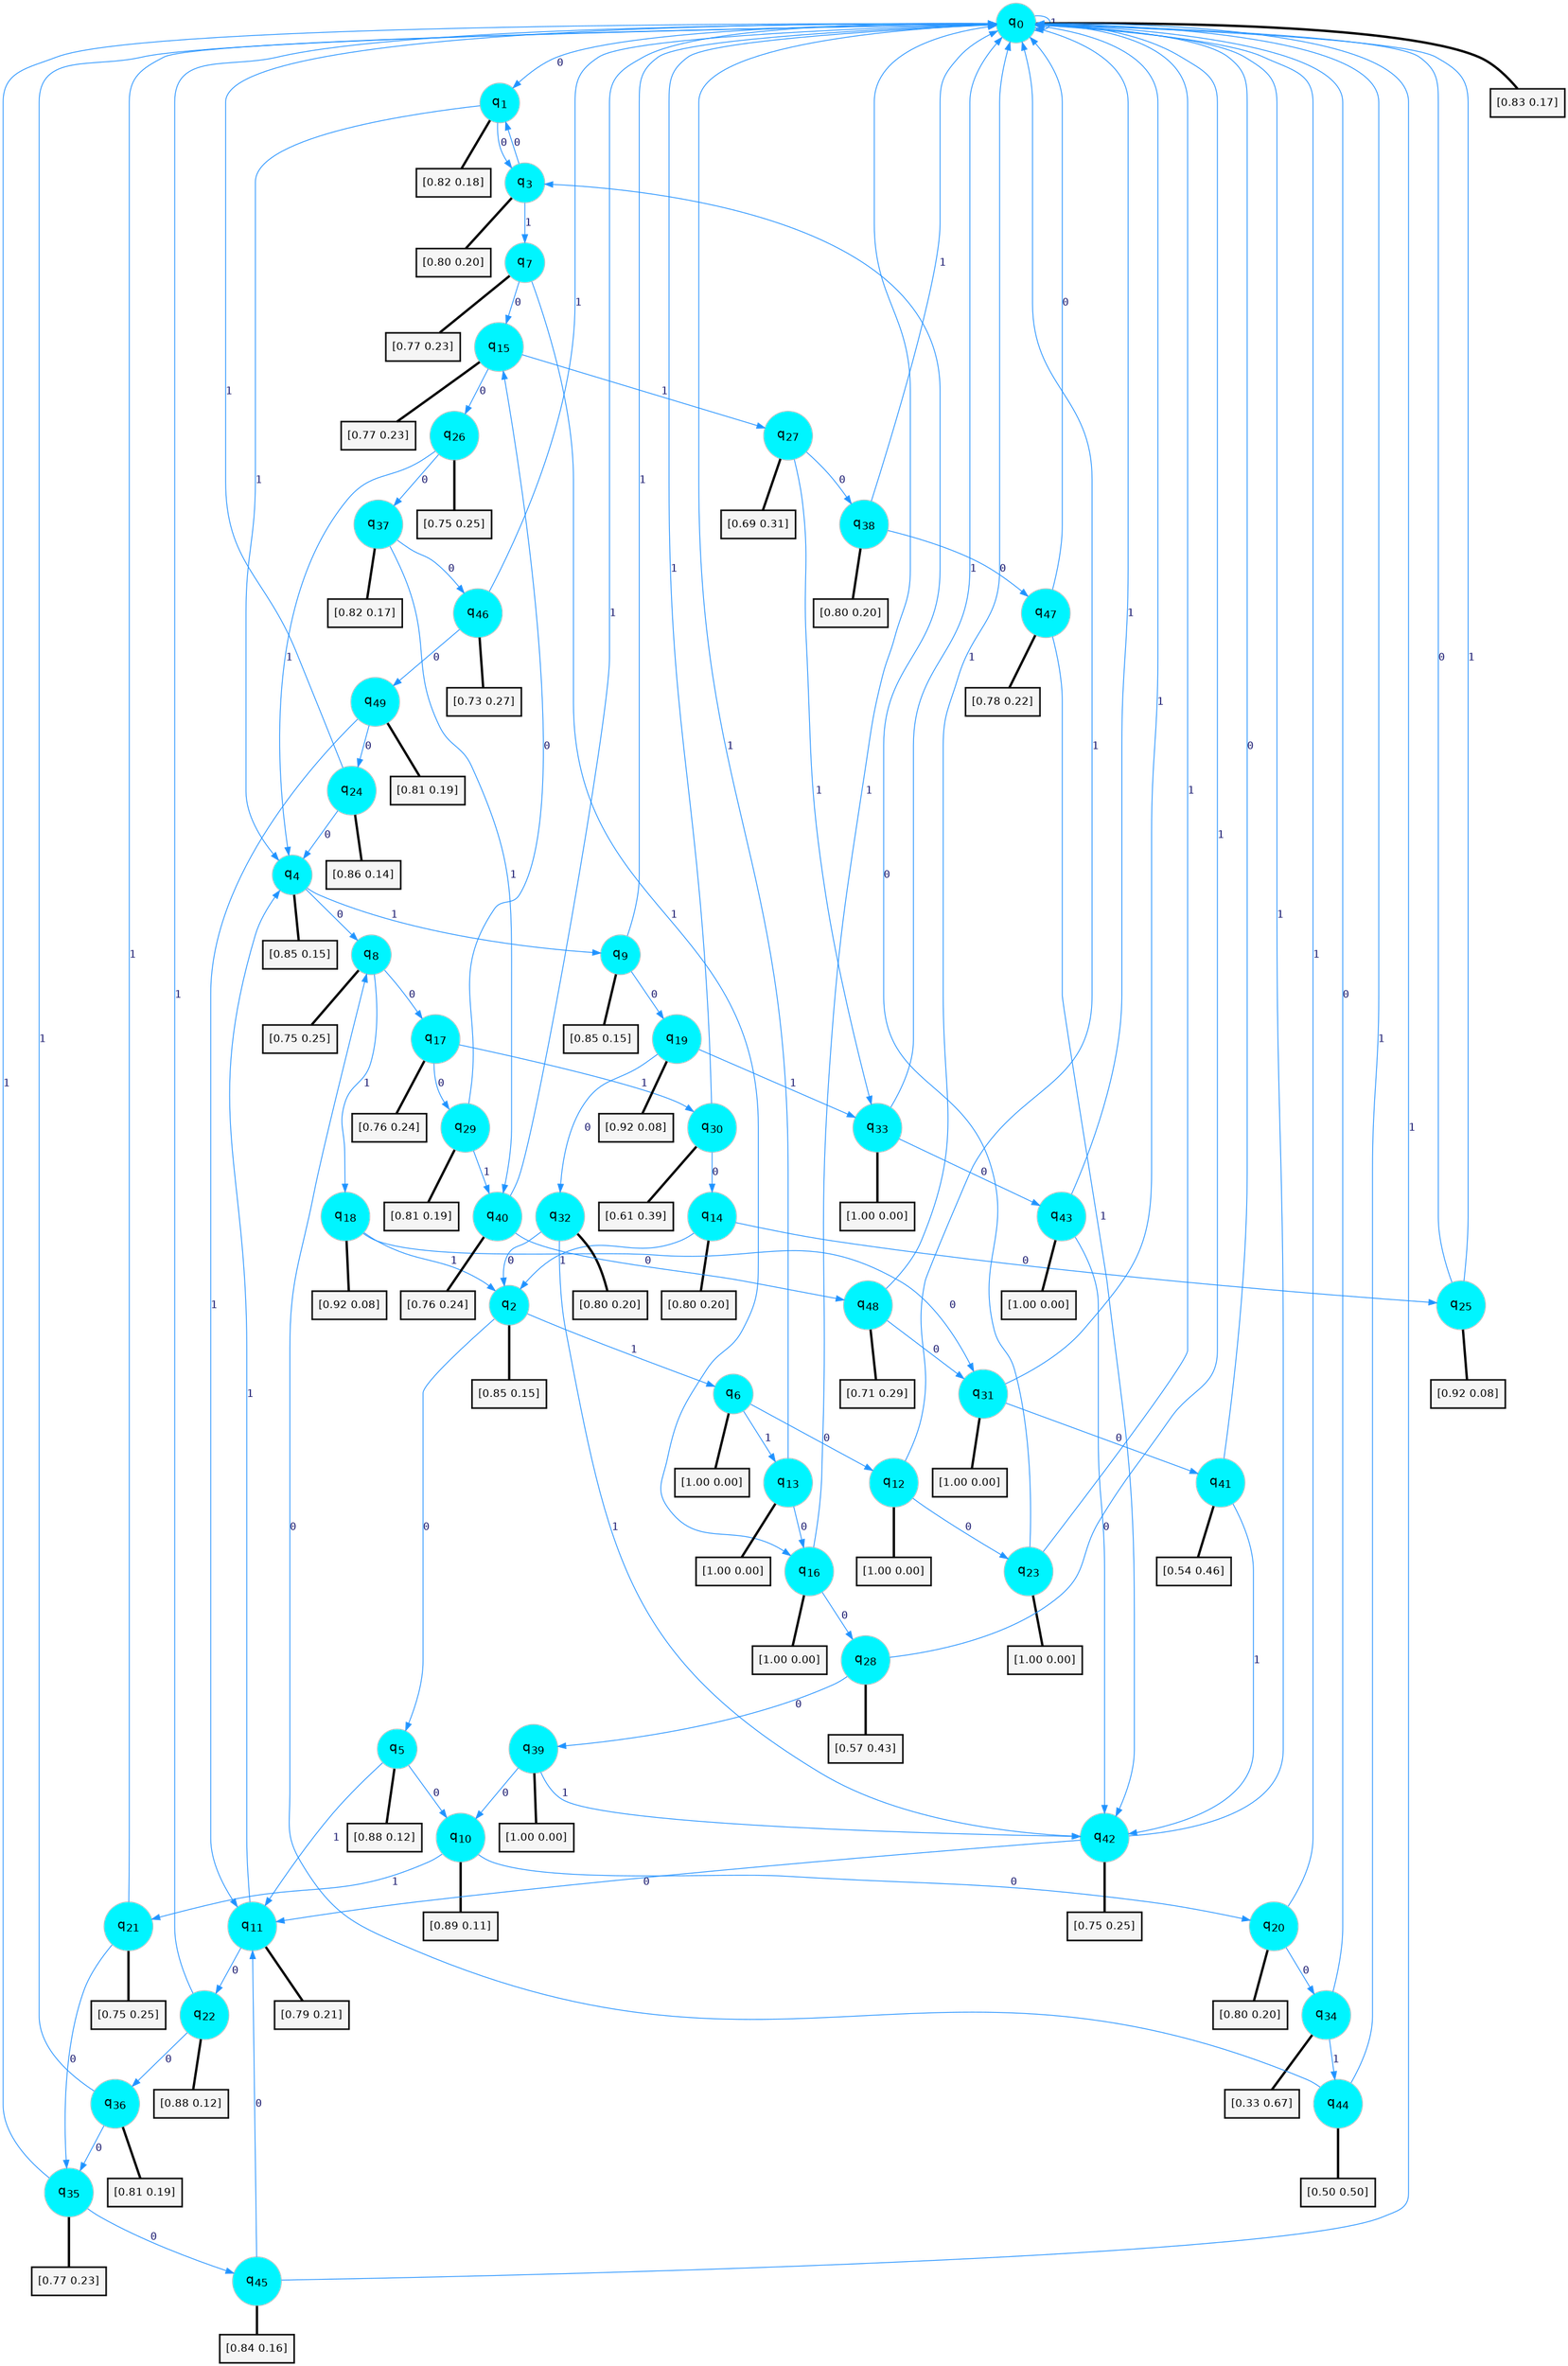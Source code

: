 digraph G {
graph [
bgcolor=transparent, dpi=300, rankdir=TD, size="40,25"];
node [
color=gray, fillcolor=turquoise1, fontcolor=black, fontname=Helvetica, fontsize=16, fontweight=bold, shape=circle, style=filled];
edge [
arrowsize=1, color=dodgerblue1, fontcolor=midnightblue, fontname=courier, fontweight=bold, penwidth=1, style=solid, weight=20];
0[label=<q<SUB>0</SUB>>];
1[label=<q<SUB>1</SUB>>];
2[label=<q<SUB>2</SUB>>];
3[label=<q<SUB>3</SUB>>];
4[label=<q<SUB>4</SUB>>];
5[label=<q<SUB>5</SUB>>];
6[label=<q<SUB>6</SUB>>];
7[label=<q<SUB>7</SUB>>];
8[label=<q<SUB>8</SUB>>];
9[label=<q<SUB>9</SUB>>];
10[label=<q<SUB>10</SUB>>];
11[label=<q<SUB>11</SUB>>];
12[label=<q<SUB>12</SUB>>];
13[label=<q<SUB>13</SUB>>];
14[label=<q<SUB>14</SUB>>];
15[label=<q<SUB>15</SUB>>];
16[label=<q<SUB>16</SUB>>];
17[label=<q<SUB>17</SUB>>];
18[label=<q<SUB>18</SUB>>];
19[label=<q<SUB>19</SUB>>];
20[label=<q<SUB>20</SUB>>];
21[label=<q<SUB>21</SUB>>];
22[label=<q<SUB>22</SUB>>];
23[label=<q<SUB>23</SUB>>];
24[label=<q<SUB>24</SUB>>];
25[label=<q<SUB>25</SUB>>];
26[label=<q<SUB>26</SUB>>];
27[label=<q<SUB>27</SUB>>];
28[label=<q<SUB>28</SUB>>];
29[label=<q<SUB>29</SUB>>];
30[label=<q<SUB>30</SUB>>];
31[label=<q<SUB>31</SUB>>];
32[label=<q<SUB>32</SUB>>];
33[label=<q<SUB>33</SUB>>];
34[label=<q<SUB>34</SUB>>];
35[label=<q<SUB>35</SUB>>];
36[label=<q<SUB>36</SUB>>];
37[label=<q<SUB>37</SUB>>];
38[label=<q<SUB>38</SUB>>];
39[label=<q<SUB>39</SUB>>];
40[label=<q<SUB>40</SUB>>];
41[label=<q<SUB>41</SUB>>];
42[label=<q<SUB>42</SUB>>];
43[label=<q<SUB>43</SUB>>];
44[label=<q<SUB>44</SUB>>];
45[label=<q<SUB>45</SUB>>];
46[label=<q<SUB>46</SUB>>];
47[label=<q<SUB>47</SUB>>];
48[label=<q<SUB>48</SUB>>];
49[label=<q<SUB>49</SUB>>];
50[label="[0.83 0.17]", shape=box,fontcolor=black, fontname=Helvetica, fontsize=14, penwidth=2, fillcolor=whitesmoke,color=black];
51[label="[0.82 0.18]", shape=box,fontcolor=black, fontname=Helvetica, fontsize=14, penwidth=2, fillcolor=whitesmoke,color=black];
52[label="[0.85 0.15]", shape=box,fontcolor=black, fontname=Helvetica, fontsize=14, penwidth=2, fillcolor=whitesmoke,color=black];
53[label="[0.80 0.20]", shape=box,fontcolor=black, fontname=Helvetica, fontsize=14, penwidth=2, fillcolor=whitesmoke,color=black];
54[label="[0.85 0.15]", shape=box,fontcolor=black, fontname=Helvetica, fontsize=14, penwidth=2, fillcolor=whitesmoke,color=black];
55[label="[0.88 0.12]", shape=box,fontcolor=black, fontname=Helvetica, fontsize=14, penwidth=2, fillcolor=whitesmoke,color=black];
56[label="[1.00 0.00]", shape=box,fontcolor=black, fontname=Helvetica, fontsize=14, penwidth=2, fillcolor=whitesmoke,color=black];
57[label="[0.77 0.23]", shape=box,fontcolor=black, fontname=Helvetica, fontsize=14, penwidth=2, fillcolor=whitesmoke,color=black];
58[label="[0.75 0.25]", shape=box,fontcolor=black, fontname=Helvetica, fontsize=14, penwidth=2, fillcolor=whitesmoke,color=black];
59[label="[0.85 0.15]", shape=box,fontcolor=black, fontname=Helvetica, fontsize=14, penwidth=2, fillcolor=whitesmoke,color=black];
60[label="[0.89 0.11]", shape=box,fontcolor=black, fontname=Helvetica, fontsize=14, penwidth=2, fillcolor=whitesmoke,color=black];
61[label="[0.79 0.21]", shape=box,fontcolor=black, fontname=Helvetica, fontsize=14, penwidth=2, fillcolor=whitesmoke,color=black];
62[label="[1.00 0.00]", shape=box,fontcolor=black, fontname=Helvetica, fontsize=14, penwidth=2, fillcolor=whitesmoke,color=black];
63[label="[1.00 0.00]", shape=box,fontcolor=black, fontname=Helvetica, fontsize=14, penwidth=2, fillcolor=whitesmoke,color=black];
64[label="[0.80 0.20]", shape=box,fontcolor=black, fontname=Helvetica, fontsize=14, penwidth=2, fillcolor=whitesmoke,color=black];
65[label="[0.77 0.23]", shape=box,fontcolor=black, fontname=Helvetica, fontsize=14, penwidth=2, fillcolor=whitesmoke,color=black];
66[label="[1.00 0.00]", shape=box,fontcolor=black, fontname=Helvetica, fontsize=14, penwidth=2, fillcolor=whitesmoke,color=black];
67[label="[0.76 0.24]", shape=box,fontcolor=black, fontname=Helvetica, fontsize=14, penwidth=2, fillcolor=whitesmoke,color=black];
68[label="[0.92 0.08]", shape=box,fontcolor=black, fontname=Helvetica, fontsize=14, penwidth=2, fillcolor=whitesmoke,color=black];
69[label="[0.92 0.08]", shape=box,fontcolor=black, fontname=Helvetica, fontsize=14, penwidth=2, fillcolor=whitesmoke,color=black];
70[label="[0.80 0.20]", shape=box,fontcolor=black, fontname=Helvetica, fontsize=14, penwidth=2, fillcolor=whitesmoke,color=black];
71[label="[0.75 0.25]", shape=box,fontcolor=black, fontname=Helvetica, fontsize=14, penwidth=2, fillcolor=whitesmoke,color=black];
72[label="[0.88 0.12]", shape=box,fontcolor=black, fontname=Helvetica, fontsize=14, penwidth=2, fillcolor=whitesmoke,color=black];
73[label="[1.00 0.00]", shape=box,fontcolor=black, fontname=Helvetica, fontsize=14, penwidth=2, fillcolor=whitesmoke,color=black];
74[label="[0.86 0.14]", shape=box,fontcolor=black, fontname=Helvetica, fontsize=14, penwidth=2, fillcolor=whitesmoke,color=black];
75[label="[0.92 0.08]", shape=box,fontcolor=black, fontname=Helvetica, fontsize=14, penwidth=2, fillcolor=whitesmoke,color=black];
76[label="[0.75 0.25]", shape=box,fontcolor=black, fontname=Helvetica, fontsize=14, penwidth=2, fillcolor=whitesmoke,color=black];
77[label="[0.69 0.31]", shape=box,fontcolor=black, fontname=Helvetica, fontsize=14, penwidth=2, fillcolor=whitesmoke,color=black];
78[label="[0.57 0.43]", shape=box,fontcolor=black, fontname=Helvetica, fontsize=14, penwidth=2, fillcolor=whitesmoke,color=black];
79[label="[0.81 0.19]", shape=box,fontcolor=black, fontname=Helvetica, fontsize=14, penwidth=2, fillcolor=whitesmoke,color=black];
80[label="[0.61 0.39]", shape=box,fontcolor=black, fontname=Helvetica, fontsize=14, penwidth=2, fillcolor=whitesmoke,color=black];
81[label="[1.00 0.00]", shape=box,fontcolor=black, fontname=Helvetica, fontsize=14, penwidth=2, fillcolor=whitesmoke,color=black];
82[label="[0.80 0.20]", shape=box,fontcolor=black, fontname=Helvetica, fontsize=14, penwidth=2, fillcolor=whitesmoke,color=black];
83[label="[1.00 0.00]", shape=box,fontcolor=black, fontname=Helvetica, fontsize=14, penwidth=2, fillcolor=whitesmoke,color=black];
84[label="[0.33 0.67]", shape=box,fontcolor=black, fontname=Helvetica, fontsize=14, penwidth=2, fillcolor=whitesmoke,color=black];
85[label="[0.77 0.23]", shape=box,fontcolor=black, fontname=Helvetica, fontsize=14, penwidth=2, fillcolor=whitesmoke,color=black];
86[label="[0.81 0.19]", shape=box,fontcolor=black, fontname=Helvetica, fontsize=14, penwidth=2, fillcolor=whitesmoke,color=black];
87[label="[0.82 0.17]", shape=box,fontcolor=black, fontname=Helvetica, fontsize=14, penwidth=2, fillcolor=whitesmoke,color=black];
88[label="[0.80 0.20]", shape=box,fontcolor=black, fontname=Helvetica, fontsize=14, penwidth=2, fillcolor=whitesmoke,color=black];
89[label="[1.00 0.00]", shape=box,fontcolor=black, fontname=Helvetica, fontsize=14, penwidth=2, fillcolor=whitesmoke,color=black];
90[label="[0.76 0.24]", shape=box,fontcolor=black, fontname=Helvetica, fontsize=14, penwidth=2, fillcolor=whitesmoke,color=black];
91[label="[0.54 0.46]", shape=box,fontcolor=black, fontname=Helvetica, fontsize=14, penwidth=2, fillcolor=whitesmoke,color=black];
92[label="[0.75 0.25]", shape=box,fontcolor=black, fontname=Helvetica, fontsize=14, penwidth=2, fillcolor=whitesmoke,color=black];
93[label="[1.00 0.00]", shape=box,fontcolor=black, fontname=Helvetica, fontsize=14, penwidth=2, fillcolor=whitesmoke,color=black];
94[label="[0.50 0.50]", shape=box,fontcolor=black, fontname=Helvetica, fontsize=14, penwidth=2, fillcolor=whitesmoke,color=black];
95[label="[0.84 0.16]", shape=box,fontcolor=black, fontname=Helvetica, fontsize=14, penwidth=2, fillcolor=whitesmoke,color=black];
96[label="[0.73 0.27]", shape=box,fontcolor=black, fontname=Helvetica, fontsize=14, penwidth=2, fillcolor=whitesmoke,color=black];
97[label="[0.78 0.22]", shape=box,fontcolor=black, fontname=Helvetica, fontsize=14, penwidth=2, fillcolor=whitesmoke,color=black];
98[label="[0.71 0.29]", shape=box,fontcolor=black, fontname=Helvetica, fontsize=14, penwidth=2, fillcolor=whitesmoke,color=black];
99[label="[0.81 0.19]", shape=box,fontcolor=black, fontname=Helvetica, fontsize=14, penwidth=2, fillcolor=whitesmoke,color=black];
0->1 [label=0];
0->0 [label=1];
0->50 [arrowhead=none, penwidth=3,color=black];
1->3 [label=0];
1->4 [label=1];
1->51 [arrowhead=none, penwidth=3,color=black];
2->5 [label=0];
2->6 [label=1];
2->52 [arrowhead=none, penwidth=3,color=black];
3->1 [label=0];
3->7 [label=1];
3->53 [arrowhead=none, penwidth=3,color=black];
4->8 [label=0];
4->9 [label=1];
4->54 [arrowhead=none, penwidth=3,color=black];
5->10 [label=0];
5->11 [label=1];
5->55 [arrowhead=none, penwidth=3,color=black];
6->12 [label=0];
6->13 [label=1];
6->56 [arrowhead=none, penwidth=3,color=black];
7->15 [label=0];
7->16 [label=1];
7->57 [arrowhead=none, penwidth=3,color=black];
8->17 [label=0];
8->18 [label=1];
8->58 [arrowhead=none, penwidth=3,color=black];
9->19 [label=0];
9->0 [label=1];
9->59 [arrowhead=none, penwidth=3,color=black];
10->20 [label=0];
10->21 [label=1];
10->60 [arrowhead=none, penwidth=3,color=black];
11->22 [label=0];
11->4 [label=1];
11->61 [arrowhead=none, penwidth=3,color=black];
12->23 [label=0];
12->0 [label=1];
12->62 [arrowhead=none, penwidth=3,color=black];
13->16 [label=0];
13->0 [label=1];
13->63 [arrowhead=none, penwidth=3,color=black];
14->25 [label=0];
14->2 [label=1];
14->64 [arrowhead=none, penwidth=3,color=black];
15->26 [label=0];
15->27 [label=1];
15->65 [arrowhead=none, penwidth=3,color=black];
16->28 [label=0];
16->0 [label=1];
16->66 [arrowhead=none, penwidth=3,color=black];
17->29 [label=0];
17->30 [label=1];
17->67 [arrowhead=none, penwidth=3,color=black];
18->31 [label=0];
18->2 [label=1];
18->68 [arrowhead=none, penwidth=3,color=black];
19->32 [label=0];
19->33 [label=1];
19->69 [arrowhead=none, penwidth=3,color=black];
20->34 [label=0];
20->0 [label=1];
20->70 [arrowhead=none, penwidth=3,color=black];
21->35 [label=0];
21->0 [label=1];
21->71 [arrowhead=none, penwidth=3,color=black];
22->36 [label=0];
22->0 [label=1];
22->72 [arrowhead=none, penwidth=3,color=black];
23->3 [label=0];
23->0 [label=1];
23->73 [arrowhead=none, penwidth=3,color=black];
24->4 [label=0];
24->0 [label=1];
24->74 [arrowhead=none, penwidth=3,color=black];
25->0 [label=0];
25->0 [label=1];
25->75 [arrowhead=none, penwidth=3,color=black];
26->37 [label=0];
26->4 [label=1];
26->76 [arrowhead=none, penwidth=3,color=black];
27->38 [label=0];
27->33 [label=1];
27->77 [arrowhead=none, penwidth=3,color=black];
28->39 [label=0];
28->0 [label=1];
28->78 [arrowhead=none, penwidth=3,color=black];
29->15 [label=0];
29->40 [label=1];
29->79 [arrowhead=none, penwidth=3,color=black];
30->14 [label=0];
30->0 [label=1];
30->80 [arrowhead=none, penwidth=3,color=black];
31->41 [label=0];
31->0 [label=1];
31->81 [arrowhead=none, penwidth=3,color=black];
32->2 [label=0];
32->42 [label=1];
32->82 [arrowhead=none, penwidth=3,color=black];
33->43 [label=0];
33->0 [label=1];
33->83 [arrowhead=none, penwidth=3,color=black];
34->0 [label=0];
34->44 [label=1];
34->84 [arrowhead=none, penwidth=3,color=black];
35->45 [label=0];
35->0 [label=1];
35->85 [arrowhead=none, penwidth=3,color=black];
36->35 [label=0];
36->0 [label=1];
36->86 [arrowhead=none, penwidth=3,color=black];
37->46 [label=0];
37->40 [label=1];
37->87 [arrowhead=none, penwidth=3,color=black];
38->47 [label=0];
38->0 [label=1];
38->88 [arrowhead=none, penwidth=3,color=black];
39->10 [label=0];
39->42 [label=1];
39->89 [arrowhead=none, penwidth=3,color=black];
40->48 [label=0];
40->0 [label=1];
40->90 [arrowhead=none, penwidth=3,color=black];
41->0 [label=0];
41->42 [label=1];
41->91 [arrowhead=none, penwidth=3,color=black];
42->11 [label=0];
42->0 [label=1];
42->92 [arrowhead=none, penwidth=3,color=black];
43->42 [label=0];
43->0 [label=1];
43->93 [arrowhead=none, penwidth=3,color=black];
44->8 [label=0];
44->0 [label=1];
44->94 [arrowhead=none, penwidth=3,color=black];
45->11 [label=0];
45->0 [label=1];
45->95 [arrowhead=none, penwidth=3,color=black];
46->49 [label=0];
46->0 [label=1];
46->96 [arrowhead=none, penwidth=3,color=black];
47->0 [label=0];
47->42 [label=1];
47->97 [arrowhead=none, penwidth=3,color=black];
48->31 [label=0];
48->0 [label=1];
48->98 [arrowhead=none, penwidth=3,color=black];
49->24 [label=0];
49->11 [label=1];
49->99 [arrowhead=none, penwidth=3,color=black];
}
